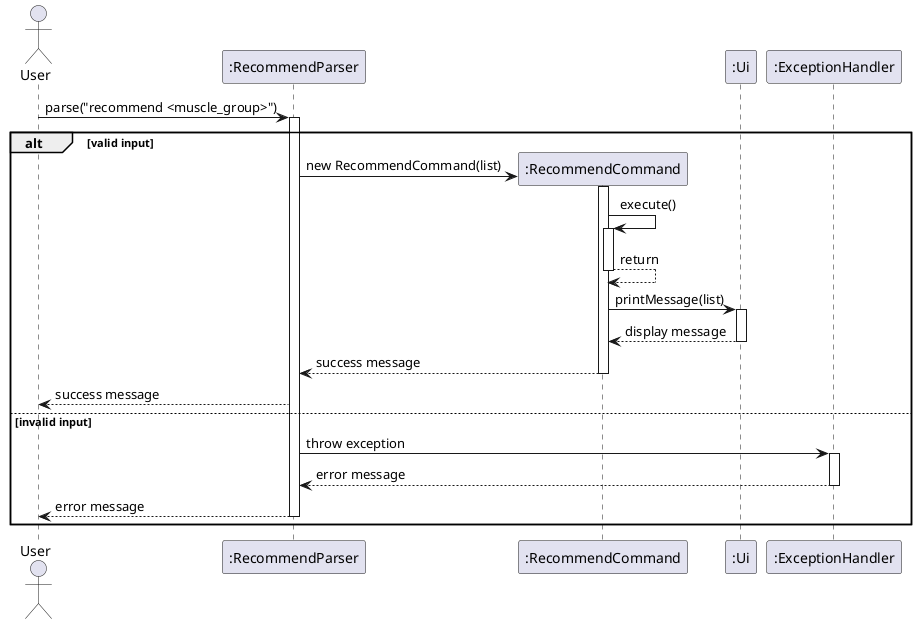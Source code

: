 @startuml

actor User
participant ":RecommendParser"
participant ":RecommendCommand"
participant ":Ui"
participant ":ExceptionHandler"

User -> ":RecommendParser": parse("recommend <muscle_group>")
activate ":RecommendParser"

alt valid input
    create ":RecommendCommand"
    ":RecommendParser" -> ":RecommendCommand": new RecommendCommand(list)
    activate ":RecommendCommand"

    ":RecommendCommand" -> ":RecommendCommand": execute()
    activate ":RecommendCommand"
    ":RecommendCommand" --> ":RecommendCommand" : return
    deactivate ":RecommendCommand"

    ":RecommendCommand" -> ":Ui": printMessage(list)
    activate ":Ui"
    ":Ui" --> ":RecommendCommand": display message
    deactivate ":Ui"

    ":RecommendCommand" --> ":RecommendParser": success message
    deactivate ":RecommendCommand"

    ":RecommendParser" --> User: success message

else invalid input
    ":RecommendParser" -> ":ExceptionHandler": throw exception
    activate ":ExceptionHandler"
    ":ExceptionHandler" --> ":RecommendParser": error message
    deactivate ":ExceptionHandler"

    ":RecommendParser" --> User: error message
    deactivate ":RecommendParser"
end

@enduml
